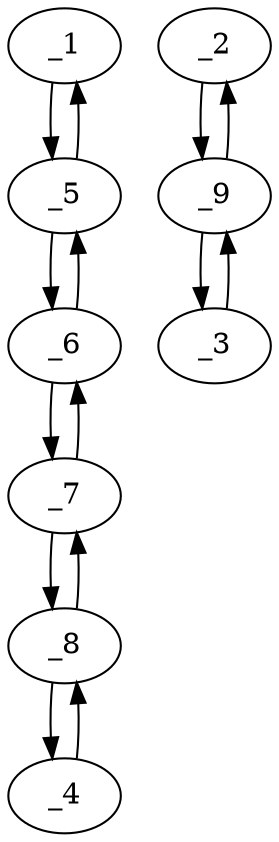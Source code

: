 digraph f1663_08 {
	_1	 [x="30.000000",
		y="95.000000"];
	_5	 [x="53.000000",
		y="95.000000"];
	_1 -> _5	 [angle="0.000000",
		orient="0.000000"];
	_2	 [x="88.000000",
		y="111.000000"];
	_9	 [x="99.000000",
		y="123.000000"];
	_2 -> _9	 [angle="0.828849",
		orient="0.737154"];
	_3	 [x="102.000000",
		y="135.000000"];
	_3 -> _9	 [angle="-1.815775",
		orient="-0.970143"];
	_4	 [x="52.000000",
		y="141.000000"];
	_8	 [x="61.000000",
		y="127.000000"];
	_4 -> _8	 [angle="-0.999459",
		orient="-0.841178"];
	_5 -> _1	 [angle="3.141593",
		orient="0.000000"];
	_6	 [x="67.000000",
		y="104.000000"];
	_5 -> _6	 [angle="0.571337",
		orient="0.540758"];
	_6 -> _5	 [angle="-2.570255",
		orient="-0.540758"];
	_7	 [x="74.000000",
		y="119.000000"];
	_6 -> _7	 [angle="1.134169",
		orient="0.906183"];
	_7 -> _6	 [angle="-2.007423",
		orient="-0.906183"];
	_7 -> _8	 [angle="2.589938",
		orient="0.524097"];
	_8 -> _4	 [angle="2.142134",
		orient="0.841178"];
	_8 -> _7	 [angle="-0.551655",
		orient="-0.524097"];
	_9 -> _2	 [angle="-2.312744",
		orient="-0.737154"];
	_9 -> _3	 [angle="1.325818",
		orient="0.970143"];
}
